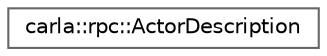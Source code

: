 digraph "类继承关系图"
{
 // INTERACTIVE_SVG=YES
 // LATEX_PDF_SIZE
  bgcolor="transparent";
  edge [fontname=Helvetica,fontsize=10,labelfontname=Helvetica,labelfontsize=10];
  node [fontname=Helvetica,fontsize=10,shape=box,height=0.2,width=0.4];
  rankdir="LR";
  Node0 [id="Node000000",label="carla::rpc::ActorDescription",height=0.2,width=0.4,color="grey40", fillcolor="white", style="filled",URL="$d6/d11/classcarla_1_1rpc_1_1ActorDescription.html",tooltip=" "];
}
